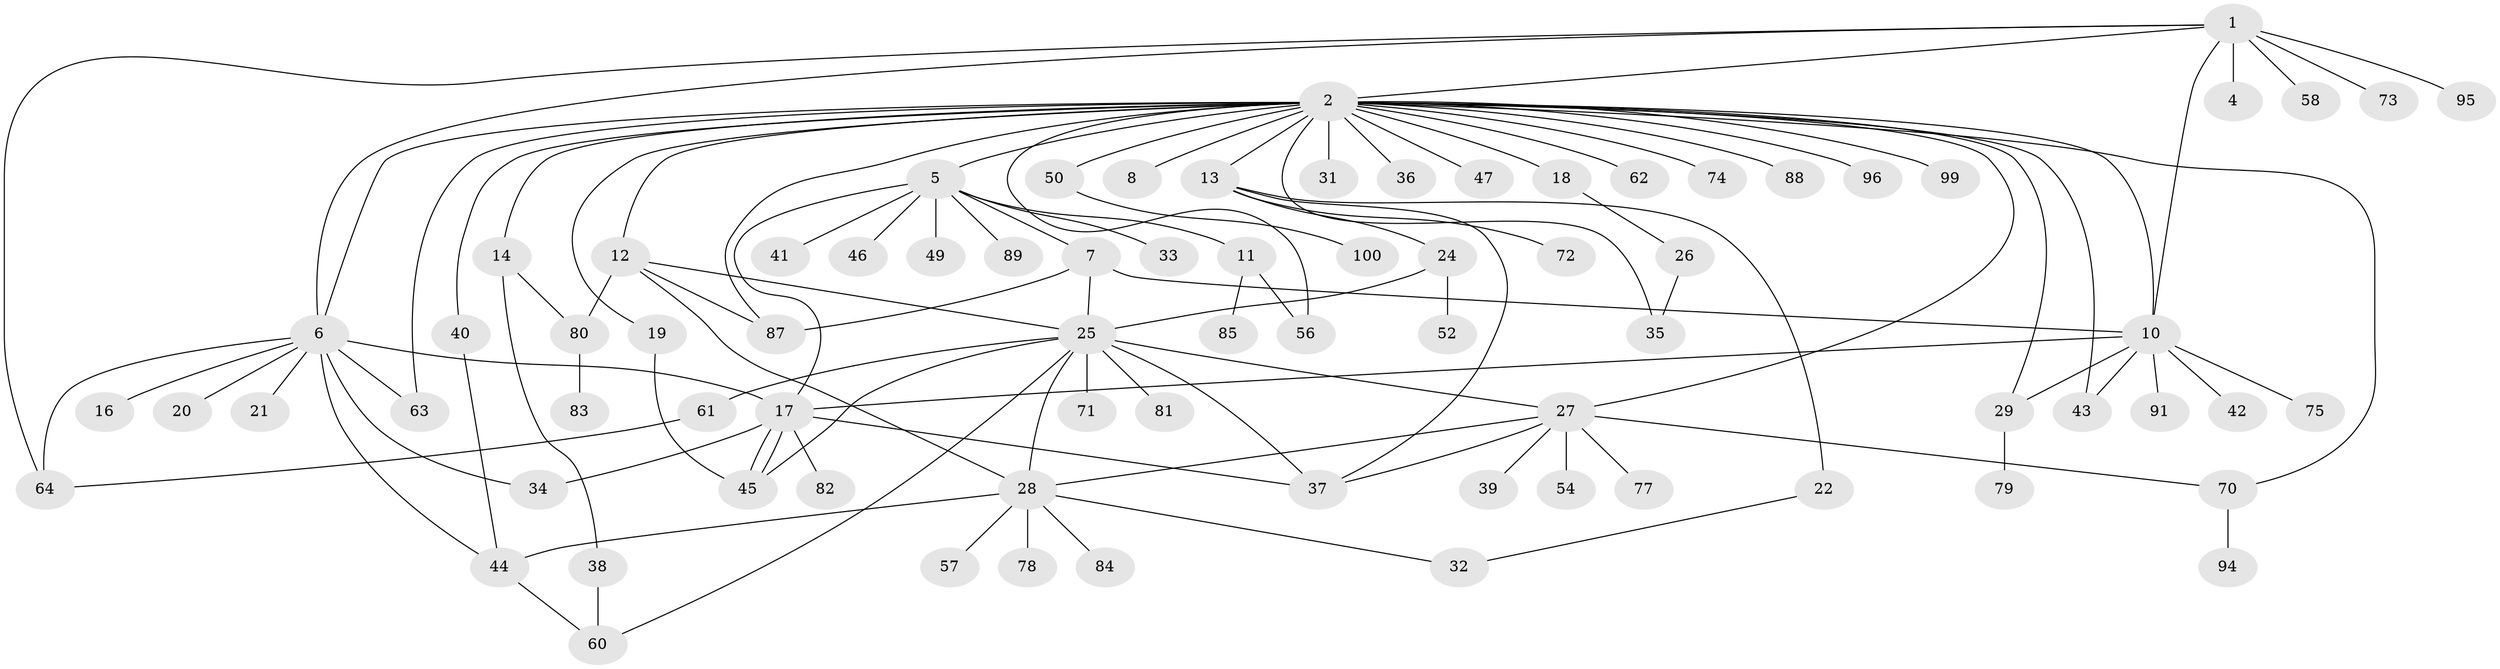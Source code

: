 // original degree distribution, {6: 0.02, 18: 0.01, 15: 0.01, 1: 0.47, 11: 0.01, 12: 0.01, 4: 0.08, 7: 0.01, 5: 0.03, 3: 0.12, 2: 0.2, 8: 0.01, 10: 0.01, 9: 0.01}
// Generated by graph-tools (version 1.1) at 2025/11/02/21/25 10:11:08]
// undirected, 78 vertices, 110 edges
graph export_dot {
graph [start="1"]
  node [color=gray90,style=filled];
  1 [super="+67"];
  2 [super="+3"];
  4;
  5 [super="+48"];
  6 [super="+9"];
  7;
  8;
  10 [super="+69"];
  11 [super="+23"];
  12 [super="+59"];
  13 [super="+15"];
  14;
  16;
  17 [super="+68"];
  18;
  19;
  20 [super="+90"];
  21;
  22;
  24 [super="+93"];
  25 [super="+66"];
  26 [super="+55"];
  27 [super="+86"];
  28 [super="+30"];
  29;
  31;
  32;
  33 [super="+51"];
  34 [super="+65"];
  35;
  36;
  37 [super="+53"];
  38 [super="+97"];
  39 [super="+76"];
  40;
  41;
  42;
  43;
  44;
  45;
  46;
  47;
  49;
  50 [super="+92"];
  52;
  54;
  56;
  57;
  58;
  60;
  61;
  62;
  63;
  64 [super="+98"];
  70;
  71;
  72;
  73;
  74;
  75;
  77;
  78;
  79;
  80;
  81;
  82;
  83;
  84;
  85;
  87;
  88;
  89;
  91;
  94;
  95;
  96;
  99;
  100;
  1 -- 2;
  1 -- 4;
  1 -- 10;
  1 -- 58;
  1 -- 73 [weight=2];
  1 -- 64;
  1 -- 6;
  1 -- 95;
  2 -- 27;
  2 -- 29;
  2 -- 31;
  2 -- 35;
  2 -- 36;
  2 -- 40;
  2 -- 43;
  2 -- 47;
  2 -- 50 [weight=2];
  2 -- 56;
  2 -- 62;
  2 -- 70;
  2 -- 74;
  2 -- 88;
  2 -- 96;
  2 -- 99;
  2 -- 5;
  2 -- 6;
  2 -- 8;
  2 -- 12;
  2 -- 13;
  2 -- 14;
  2 -- 18;
  2 -- 19;
  2 -- 87;
  2 -- 63;
  2 -- 10;
  5 -- 7;
  5 -- 11;
  5 -- 17;
  5 -- 33;
  5 -- 41;
  5 -- 46;
  5 -- 49;
  5 -- 89;
  6 -- 16;
  6 -- 17;
  6 -- 20;
  6 -- 21;
  6 -- 34;
  6 -- 44;
  6 -- 63;
  6 -- 64;
  7 -- 10;
  7 -- 87;
  7 -- 25;
  10 -- 29;
  10 -- 42;
  10 -- 75;
  10 -- 91;
  10 -- 43;
  10 -- 17;
  11 -- 56;
  11 -- 85;
  12 -- 25;
  12 -- 80;
  12 -- 87;
  12 -- 28;
  13 -- 22;
  13 -- 24;
  13 -- 72;
  13 -- 37;
  14 -- 38;
  14 -- 80;
  17 -- 34;
  17 -- 45;
  17 -- 45;
  17 -- 82;
  17 -- 37;
  18 -- 26;
  19 -- 45;
  22 -- 32;
  24 -- 25;
  24 -- 52;
  25 -- 37;
  25 -- 45;
  25 -- 60;
  25 -- 61;
  25 -- 71;
  25 -- 81;
  25 -- 28;
  25 -- 27;
  26 -- 35;
  27 -- 28;
  27 -- 37;
  27 -- 39;
  27 -- 54;
  27 -- 70;
  27 -- 77;
  28 -- 44;
  28 -- 57;
  28 -- 32;
  28 -- 84;
  28 -- 78;
  29 -- 79;
  38 -- 60;
  40 -- 44;
  44 -- 60;
  50 -- 100;
  61 -- 64;
  70 -- 94;
  80 -- 83;
}
